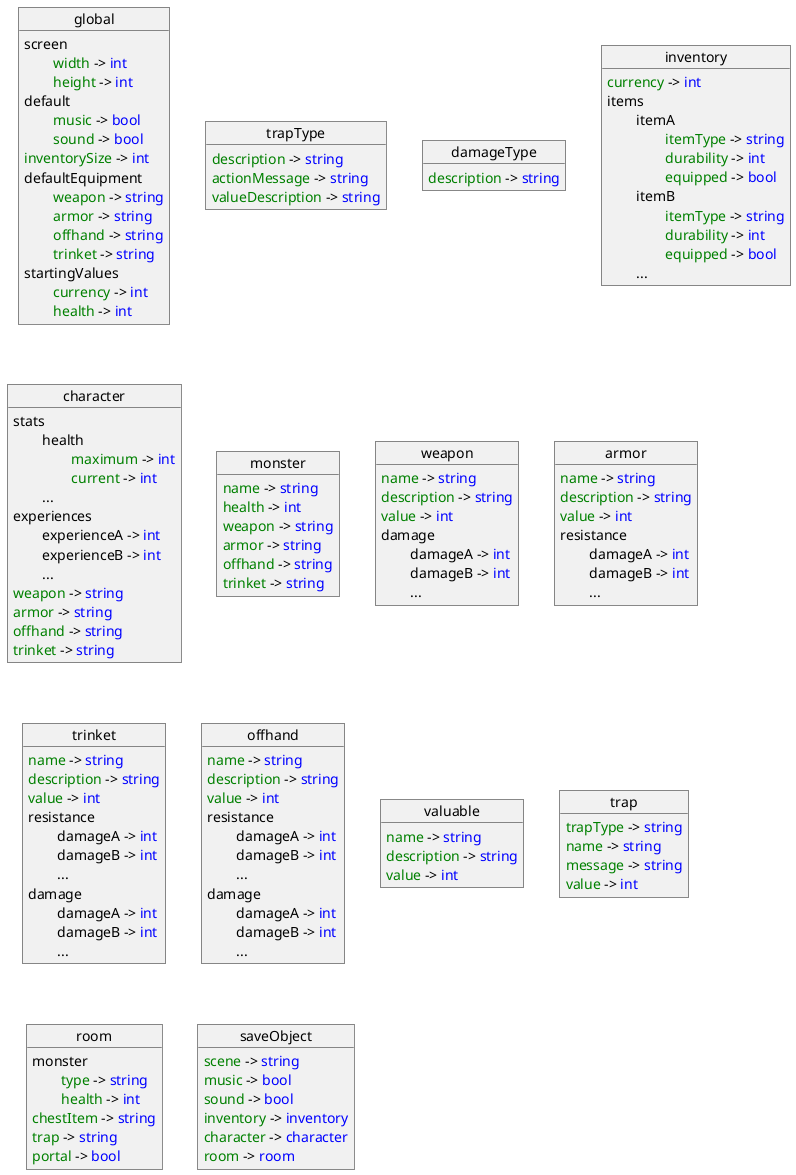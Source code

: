 @startuml

!define type(x) <color:blue>x</color>
!define attribute(x) <color:green>x</color>

object global {
    screen
        attribute(\twidth) -> type(int)
        attribute(\theight) -> type(int)
    default
        attribute(\tmusic) -> type(bool)
        attribute(\tsound) -> type(bool)
    attribute(inventorySize) -> type(int)
    defaultEquipment
        attribute(\tweapon) -> type(string)
        attribute(\tarmor) -> type(string)
        attribute(\toffhand) -> type(string)
        attribute(\ttrinket) -> type(string)
    startingValues
        attribute(\tcurrency) -> type(int)
        attribute(\thealth) -> type(int)
}

object trapType {
    attribute(description) -> type(string)
    attribute(actionMessage) -> type(string)
    attribute(valueDescription) -> type(string)
}

object damageType {
    attribute(description) -> type(string)
}

object inventory {
    attribute(currency) -> type(int)
    items
        \titemA
            attribute(\t\titemType) -> type(string)
            attribute(\t\tdurability) -> type(int)
            attribute(\t\tequipped) -> type(bool)
        \titemB
            attribute(\t\titemType) -> type(string)
            attribute(\t\tdurability) -> type(int)
            attribute(\t\tequipped) -> type(bool)
        \t...
}

object character {
    stats
        \thealth
            attribute(\t\tmaximum) -> type(int)
            attribute(\t\tcurrent) -> type(int)
        \t...
    experiences
        \texperienceA -> type(int)
        \texperienceB -> type(int)
        \t...
    attribute(weapon) -> type(string)
    attribute(armor) -> type(string)
    attribute(offhand) -> type(string)
    attribute(trinket) -> type(string)
}

object monster {
    attribute(name) -> type(string)
    attribute(health) -> type(int)
    attribute(weapon) -> type(string)
    attribute(armor) -> type(string)
    attribute(offhand) -> type(string)
    attribute(trinket) -> type(string)
}

object weapon {
    attribute(name) -> type(string)
    attribute(description) -> type(string)
    attribute(value) -> type(int)
    damage
        \tdamageA -> type(int)
        \tdamageB -> type(int)
        \t...
}

object armor {
    attribute(name) -> type(string)
    attribute(description) -> type(string)
    attribute(value) -> type(int)
    resistance
        \tdamageA -> type(int)
        \tdamageB -> type(int)
        \t...
}

object trinket {
    attribute(name) -> type(string)
    attribute(description) -> type(string)
    attribute(value) -> type(int)
    resistance
        \tdamageA -> type(int)
        \tdamageB -> type(int)
        \t...
    damage
        \tdamageA -> type(int)
        \tdamageB -> type(int)
        \t...
}

object offhand {
    attribute(name) -> type(string)
    attribute(description) -> type(string)
    attribute(value) -> type(int)
    resistance
        \tdamageA -> type(int)
        \tdamageB -> type(int)
        \t...
    damage
        \tdamageA -> type(int)
        \tdamageB -> type(int)
        \t...
}

object valuable {
    attribute(name) -> type(string)
    attribute(description) -> type(string)
    attribute(value) -> type(int)
}

object trap {
    attribute(trapType) -> type(string)
    attribute(name) -> type(string)
    attribute(message) -> type(string)
    attribute(value) -> type(int)
}

object room {
    monster
        attribute(\ttype) -> type(string)
        attribute(\thealth) -> type(int)
    attribute(chestItem) -> type(string)
    attribute(trap) -> type(string)
    attribute(portal) -> type(bool)
}

object saveObject {
    attribute(scene) -> type(string)
    attribute(music) -> type(bool)
    attribute(sound) -> type(bool)
    attribute(inventory) -> type(inventory)
    attribute(character) -> type(character)
    attribute(room) -> type(room)
}

@enduml